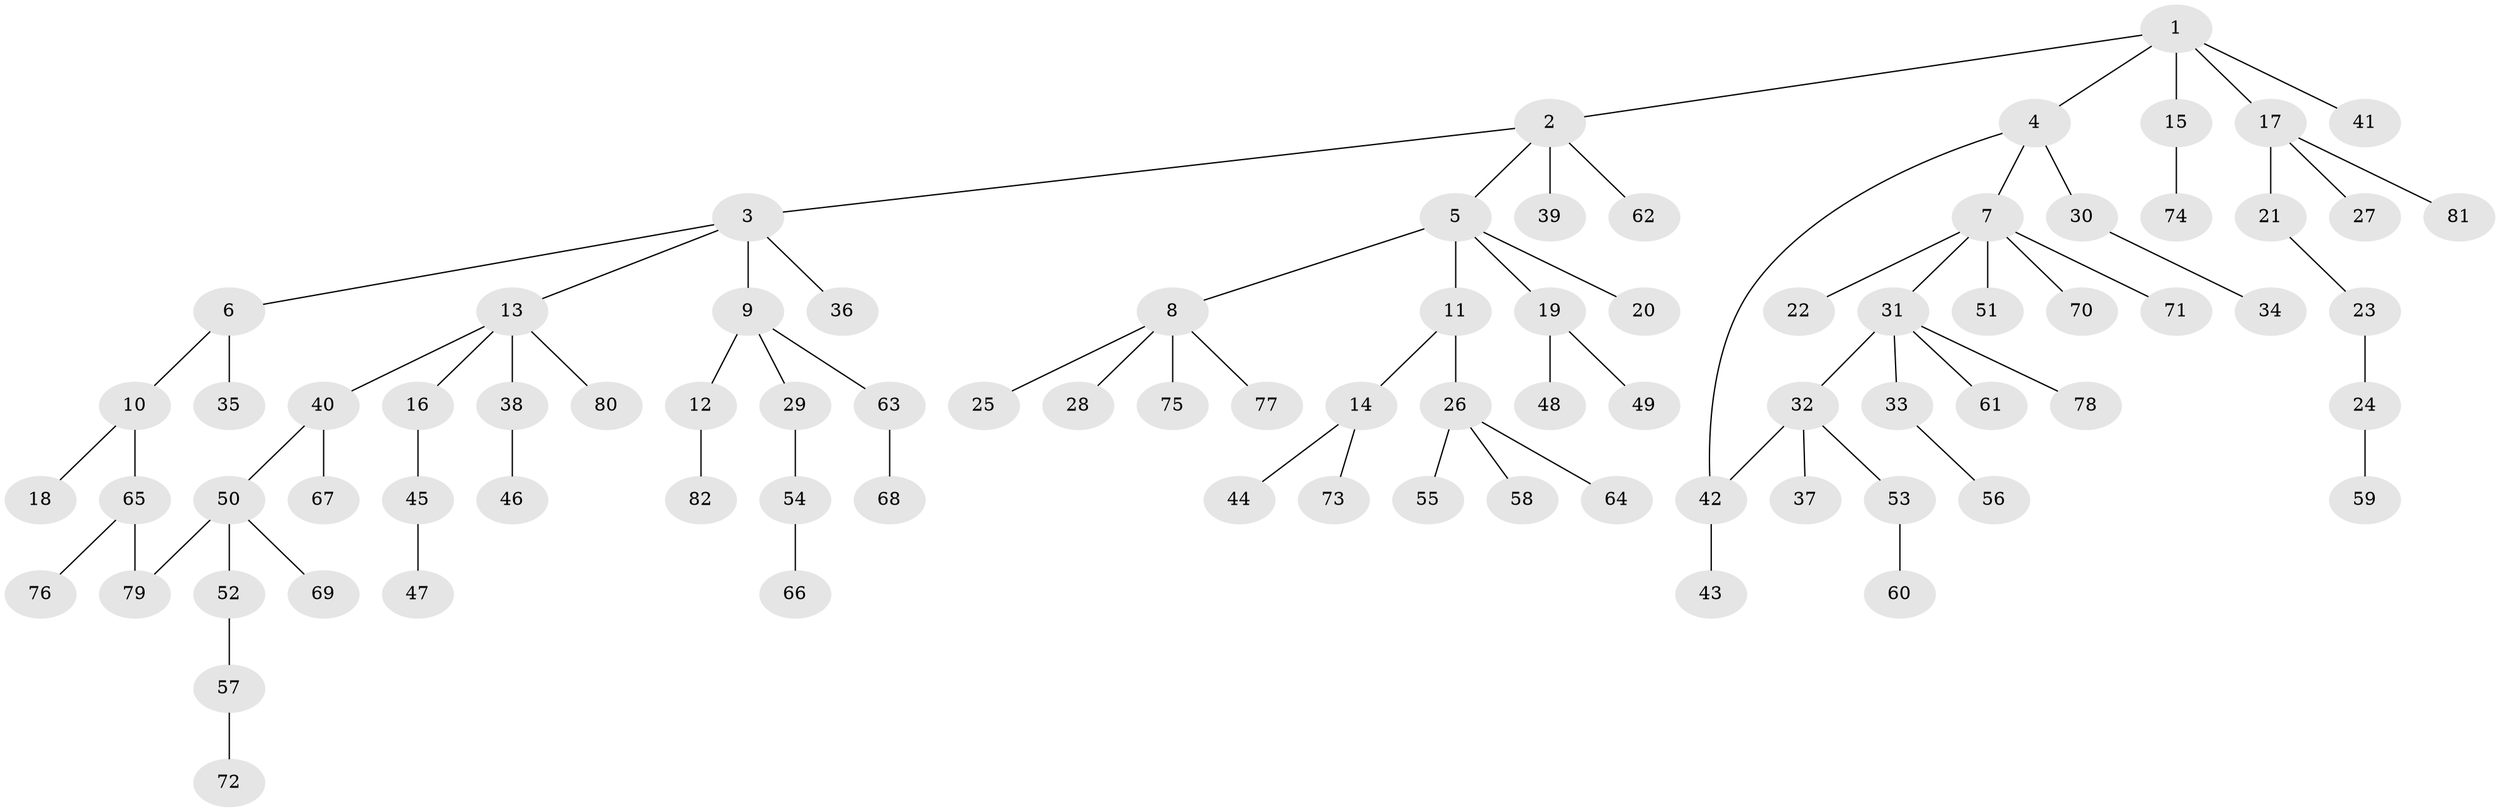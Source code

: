 // coarse degree distribution, {7: 0.01818181818181818, 4: 0.10909090909090909, 2: 0.16363636363636364, 5: 0.05454545454545454, 3: 0.10909090909090909, 1: 0.5454545454545454}
// Generated by graph-tools (version 1.1) at 2025/51/02/27/25 19:51:40]
// undirected, 82 vertices, 83 edges
graph export_dot {
graph [start="1"]
  node [color=gray90,style=filled];
  1;
  2;
  3;
  4;
  5;
  6;
  7;
  8;
  9;
  10;
  11;
  12;
  13;
  14;
  15;
  16;
  17;
  18;
  19;
  20;
  21;
  22;
  23;
  24;
  25;
  26;
  27;
  28;
  29;
  30;
  31;
  32;
  33;
  34;
  35;
  36;
  37;
  38;
  39;
  40;
  41;
  42;
  43;
  44;
  45;
  46;
  47;
  48;
  49;
  50;
  51;
  52;
  53;
  54;
  55;
  56;
  57;
  58;
  59;
  60;
  61;
  62;
  63;
  64;
  65;
  66;
  67;
  68;
  69;
  70;
  71;
  72;
  73;
  74;
  75;
  76;
  77;
  78;
  79;
  80;
  81;
  82;
  1 -- 2;
  1 -- 4;
  1 -- 15;
  1 -- 17;
  1 -- 41;
  2 -- 3;
  2 -- 5;
  2 -- 39;
  2 -- 62;
  3 -- 6;
  3 -- 9;
  3 -- 13;
  3 -- 36;
  4 -- 7;
  4 -- 30;
  4 -- 42;
  5 -- 8;
  5 -- 11;
  5 -- 19;
  5 -- 20;
  6 -- 10;
  6 -- 35;
  7 -- 22;
  7 -- 31;
  7 -- 51;
  7 -- 70;
  7 -- 71;
  8 -- 25;
  8 -- 28;
  8 -- 75;
  8 -- 77;
  9 -- 12;
  9 -- 29;
  9 -- 63;
  10 -- 18;
  10 -- 65;
  11 -- 14;
  11 -- 26;
  12 -- 82;
  13 -- 16;
  13 -- 38;
  13 -- 40;
  13 -- 80;
  14 -- 44;
  14 -- 73;
  15 -- 74;
  16 -- 45;
  17 -- 21;
  17 -- 27;
  17 -- 81;
  19 -- 48;
  19 -- 49;
  21 -- 23;
  23 -- 24;
  24 -- 59;
  26 -- 55;
  26 -- 58;
  26 -- 64;
  29 -- 54;
  30 -- 34;
  31 -- 32;
  31 -- 33;
  31 -- 61;
  31 -- 78;
  32 -- 37;
  32 -- 42;
  32 -- 53;
  33 -- 56;
  38 -- 46;
  40 -- 50;
  40 -- 67;
  42 -- 43;
  45 -- 47;
  50 -- 52;
  50 -- 69;
  50 -- 79;
  52 -- 57;
  53 -- 60;
  54 -- 66;
  57 -- 72;
  63 -- 68;
  65 -- 76;
  65 -- 79;
}
